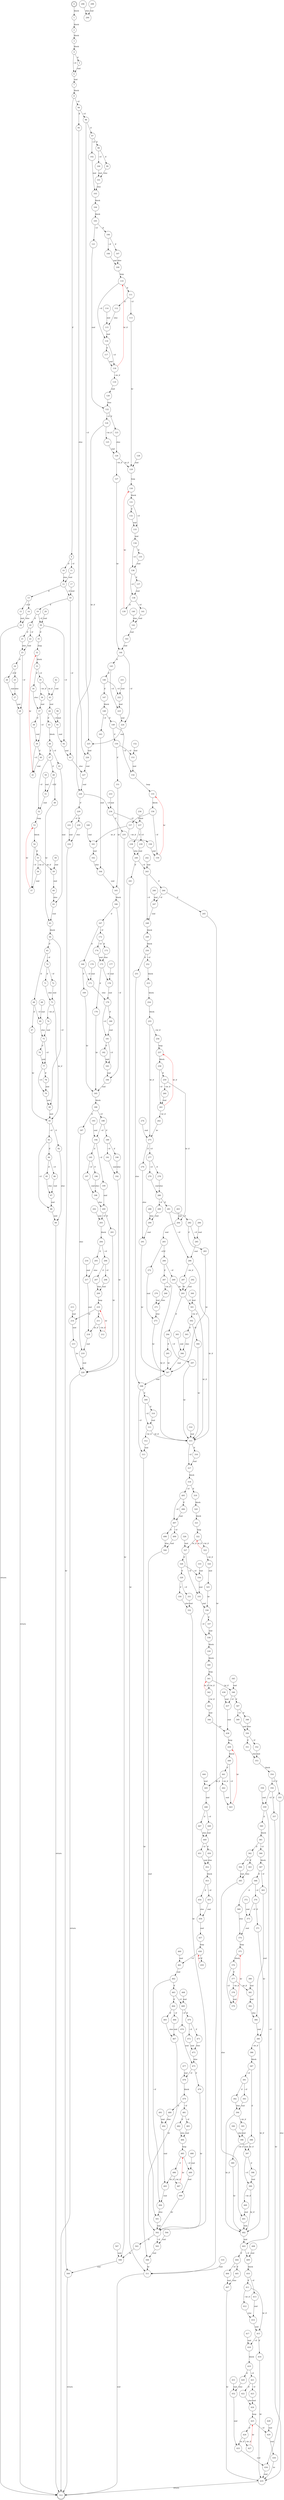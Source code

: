 digraph finite_state_machine {
    node [shape = doublecircle]; 0 512;
    node [shape = circle];
    0 -> 1[label = "block"];
    1 -> 2[label = "block"];
    2 -> 3[label = "block"];
    3 -> 4[label = "block"];
    4 -> 5[label = "if"];
    4 -> 6[label = "~if"];
    5 -> 6[label = "end"];
    6 -> 7[label = "end"];
    7 -> 8[label = "block"];
    8 -> 9[label = "if"];
    8 -> 94[label = "~if"];
    9 -> 10[label = "if"];
    9 -> 11[label = "~if"];
    10 -> 12[label = "else"];
    11 -> 12[label = "end"];
    12 -> 13[label = "if"];
    12 -> 18[label = "~if"];
    13 -> 14[label = "if"];
    13 -> 15[label = "~if"];
    14 -> 16[label = "else"];
    15 -> 16[label = "end"];
    16 -> 512[label = "return"];
    17 -> 18[label = "end"];
    18 -> 19[label = "if"];
    18 -> 93[label = "~if"];
    19 -> 20[label = "if"];
    19 -> 30[label = "~if"];
    20 -> 21[label = "if"];
    20 -> 22[label = "~if"];
    21 -> 23[label = "else"];
    22 -> 23[label = "end"];
    23 -> 24[label = "if"];
    23 -> 28[label = "~if"];
    24 -> 25[label = "if"];
    24 -> 26[label = "~if"];
    25 -> 27[label = "else"];
    26 -> 27[label = "end"];
    27 -> 28[label = "end"];
    28 -> 512[label = "return"];
    29 -> 30[label = "end"];
    30 -> 31[label = "if"];
    30 -> 92[label = "~if"];
    31 -> 32[label = "loop"];
    32 -> 33[label = "block"];
    33 -> 34[label = "if"];
    33 -> 35[label = "~if"];
    34 -> 37[label = "else"];
    35 -> 36[label = "~br_if"];
    35 -> 43[label = "br_if"];
    36 -> 37[label = "end"];
    37 -> 38[label = "if"];
    37 -> 39[label = "~if"];
    38 -> 39[label = "end"];
    39 -> 40[label = "if"];
    39 -> 41[label = "~if"];
    40 -> 41[label = "end"];
    41 -> 32[color="red" label = "br"];
    42 -> 43[label = "end"];
    43 -> 44[label = "end"];
    44 -> 45[label = "if"];
    44 -> 91[label = "~if"];
    45 -> 46[label = "block"];
    46 -> 47[label = "if"];
    46 -> 61[label = "~if"];
    47 -> 48[label = "if"];
    47 -> 52[label = "~if"];
    48 -> 49[label = "if"];
    48 -> 51[label = "~if"];
    49 -> 63[label = "br"];
    50 -> 51[label = "end"];
    51 -> 52[label = "end"];
    52 -> 53[label = "loop"];
    53 -> 54[label = "block"];
    54 -> 55[label = "if"];
    54 -> 57[label = "~if"];
    55 -> 56[label = "~br_if"];
    55 -> 59[label = "br_if"];
    56 -> 57[label = "end"];
    57 -> 53[color="red" label = "br"];
    58 -> 59[label = "end"];
    59 -> 60[label = "end"];
    60 -> 62[label = "else"];
    61 -> 62[label = "end"];
    62 -> 63[label = "end"];
    63 -> 64[label = "block"];
    64 -> 65[label = "if"];
    64 -> 80[label = "~if"];
    65 -> 66[label = "if"];
    65 -> 70[label = "~if"];
    66 -> 67[label = "if"];
    66 -> 69[label = "~if"];
    67 -> 81[label = "br"];
    68 -> 69[label = "end"];
    69 -> 75[label = "else"];
    70 -> 71[label = "if"];
    70 -> 72[label = "~if"];
    71 -> 73[label = "else"];
    72 -> 73[label = "end"];
    73 -> 74[label = "~br_if"];
    73 -> 81[label = "br_if"];
    74 -> 75[label = "end"];
    75 -> 76[label = "if"];
    75 -> 77[label = "~if"];
    76 -> 77[label = "end"];
    77 -> 78[label = "if"];
    77 -> 79[label = "~if"];
    78 -> 79[label = "end"];
    79 -> 80[label = "end"];
    80 -> 81[label = "end"];
    81 -> 82[label = "if"];
    81 -> 83[label = "~if"];
    82 -> 89[label = "else"];
    83 -> 84[label = "if"];
    83 -> 88[label = "~if"];
    84 -> 85[label = "if"];
    84 -> 86[label = "~if"];
    85 -> 87[label = "else"];
    86 -> 87[label = "end"];
    87 -> 88[label = "end"];
    88 -> 89[label = "end"];
    89 -> 512[label = "return"];
    90 -> 91[label = "end"];
    91 -> 92[label = "end"];
    92 -> 93[label = "end"];
    93 -> 227[label = "else"];
    94 -> 95[label = "if"];
    94 -> 96[label = "~if"];
    95 -> 226[label = "else"];
    96 -> 97[label = "if"];
    96 -> 225[label = "~if"];
    97 -> 98[label = "if"];
    97 -> 102[label = "~if"];
    98 -> 99[label = "if"];
    98 -> 100[label = "~if"];
    99 -> 101[label = "else"];
    100 -> 101[label = "end"];
    101 -> 103[label = "else"];
    102 -> 103[label = "end"];
    103 -> 104[label = "block"];
    104 -> 105[label = "block"];
    105 -> 106[label = "if"];
    105 -> 121[label = "~if"];
    106 -> 107[label = "if"];
    106 -> 108[label = "~if"];
    107 -> 109[label = "else"];
    108 -> 109[label = "end"];
    109 -> 110[label = "loop"];
    110 -> 111[label = "if"];
    110 -> 116[label = "~if"];
    111 -> 112[label = "if"];
    111 -> 113[label = "~if"];
    112 -> 115[label = "else"];
    113 -> 129[label = "br"];
    114 -> 115[label = "end"];
    115 -> 116[label = "end"];
    116 -> 117[label = "if"];
    116 -> 118[label = "~if"];
    117 -> 118[label = "end"];
    118 -> 119[label = "~br_if"];
    118 -> 110[color="red" label = "br_if"];
    119 -> 120[label = "end"];
    120 -> 122[label = "else"];
    121 -> 122[label = "end"];
    122 -> 123[label = "if"];
    122 -> 124[label = "~if"];
    123 -> 126[label = "else"];
    124 -> 125[label = "~br_if"];
    124 -> 228[label = "br_if"];
    125 -> 126[label = "end"];
    126 -> 127[label = "~br_if"];
    126 -> 129[label = "br_if"];
    127 -> 144[label = "br"];
    128 -> 129[label = "end"];
    129 -> 130[label = "loop"];
    130 -> 131[label = "block"];
    131 -> 132[label = "if"];
    131 -> 133[label = "~if"];
    132 -> 133[label = "end"];
    133 -> 134[label = "end"];
    134 -> 135[label = "if"];
    134 -> 136[label = "~if"];
    135 -> 136[label = "end"];
    136 -> 137[label = "if"];
    136 -> 138[label = "~if"];
    137 -> 138[label = "end"];
    138 -> 139[label = "if"];
    138 -> 141[label = "~if"];
    139 -> 130[color="red" label = "br"];
    140 -> 142[label = "else"];
    141 -> 142[label = "end"];
    142 -> 143[label = "end"];
    143 -> 144[label = "end"];
    144 -> 145[label = "if"];
    144 -> 224[label = "~if"];
    145 -> 146[label = "if"];
    145 -> 223[label = "~if"];
    146 -> 147[label = "if"];
    146 -> 222[label = "~if"];
    147 -> 148[label = "block"];
    148 -> 149[label = "if"];
    148 -> 163[label = "~if"];
    149 -> 150[label = "if"];
    149 -> 154[label = "~if"];
    150 -> 151[label = "if"];
    150 -> 153[label = "~if"];
    151 -> 165[label = "br"];
    152 -> 153[label = "end"];
    153 -> 154[label = "end"];
    154 -> 155[label = "loop"];
    155 -> 156[label = "block"];
    156 -> 157[label = "if"];
    156 -> 159[label = "~if"];
    157 -> 158[label = "~br_if"];
    157 -> 161[label = "br_if"];
    158 -> 159[label = "end"];
    159 -> 155[color="red" label = "br"];
    160 -> 161[label = "end"];
    161 -> 162[label = "end"];
    162 -> 164[label = "else"];
    163 -> 164[label = "end"];
    164 -> 165[label = "end"];
    165 -> 166[label = "block"];
    166 -> 167[label = "if"];
    166 -> 184[label = "~if"];
    167 -> 168[label = "if"];
    167 -> 172[label = "~if"];
    168 -> 169[label = "if"];
    168 -> 171[label = "~if"];
    169 -> 185[label = "br"];
    170 -> 171[label = "end"];
    171 -> 179[label = "else"];
    172 -> 173[label = "if"];
    172 -> 174[label = "~if"];
    173 -> 175[label = "else"];
    174 -> 175[label = "end"];
    175 -> 176[label = "if"];
    175 -> 178[label = "~if"];
    176 -> 185[label = "br"];
    177 -> 178[label = "end"];
    178 -> 179[label = "end"];
    179 -> 180[label = "if"];
    179 -> 181[label = "~if"];
    180 -> 181[label = "end"];
    181 -> 182[label = "if"];
    181 -> 183[label = "~if"];
    182 -> 183[label = "end"];
    183 -> 184[label = "end"];
    184 -> 185[label = "end"];
    185 -> 186[label = "block"];
    186 -> 187[label = "if"];
    186 -> 188[label = "~if"];
    187 -> 219[label = "else"];
    188 -> 189[label = "if"];
    188 -> 194[label = "~if"];
    189 -> 190[label = "if"];
    189 -> 191[label = "~if"];
    190 -> 192[label = "else"];
    191 -> 192[label = "end"];
    192 -> 220[label = "br"];
    193 -> 194[label = "end"];
    194 -> 195[label = "if"];
    194 -> 199[label = "~if"];
    195 -> 196[label = "if"];
    195 -> 197[label = "~if"];
    196 -> 198[label = "else"];
    197 -> 198[label = "end"];
    198 -> 200[label = "else"];
    199 -> 200[label = "end"];
    200 -> 201[label = "if"];
    200 -> 203[label = "~if"];
    201 -> 220[label = "br"];
    202 -> 203[label = "end"];
    203 -> 204[label = "block"];
    204 -> 205[label = "if"];
    204 -> 206[label = "~if"];
    205 -> 217[label = "else"];
    206 -> 207[label = "if"];
    206 -> 208[label = "~if"];
    207 -> 209[label = "else"];
    208 -> 209[label = "end"];
    209 -> 210[label = "loop"];
    210 -> 211[label = "if"];
    210 -> 214[label = "~if"];
    211 -> 212[label = "~br_if"];
    211 -> 218[label = "br_if"];
    212 -> 210[color="red" label = "br"];
    213 -> 214[label = "end"];
    214 -> 215[label = "end"];
    215 -> 220[label = "br"];
    216 -> 217[label = "end"];
    217 -> 218[label = "end"];
    218 -> 219[label = "end"];
    219 -> 220[label = "end"];
    220 -> 512[label = "return"];
    221 -> 222[label = "end"];
    222 -> 223[label = "end"];
    223 -> 224[label = "end"];
    224 -> 225[label = "end"];
    225 -> 226[label = "end"];
    226 -> 227[label = "end"];
    227 -> 228[label = "end"];
    228 -> 229[label = "if"];
    228 -> 234[label = "~if"];
    229 -> 230[label = "if"];
    229 -> 231[label = "~if"];
    230 -> 232[label = "else"];
    231 -> 232[label = "end"];
    232 -> 509[label = "br"];
    233 -> 234[label = "end"];
    234 -> 235[label = "if"];
    234 -> 237[label = "~if"];
    235 -> 508[label = "br"];
    236 -> 237[label = "end"];
    237 -> 238[label = "if"];
    237 -> 239[label = "~if"];
    238 -> 240[label = "else"];
    239 -> 240[label = "end"];
    240 -> 241[label = "if"];
    240 -> 243[label = "~if"];
    241 -> 511[label = "br"];
    242 -> 243[label = "end"];
    243 -> 244[label = "if"];
    243 -> 248[label = "~if"];
    244 -> 245[label = "if"];
    244 -> 247[label = "~if"];
    245 -> 511[label = "br"];
    246 -> 247[label = "end"];
    247 -> 248[label = "end"];
    248 -> 249[label = "block"];
    249 -> 250[label = "block"];
    250 -> 251[label = "if"];
    250 -> 252[label = "~if"];
    251 -> 308[label = "else"];
    252 -> 253[label = "block"];
    253 -> 254[label = "block"];
    254 -> 255[label = "block"];
    255 -> 256[label = "~br_if"];
    255 -> 275[label = "br_if"];
    256 -> 257[label = "loop"];
    257 -> 258[label = "block"];
    258 -> 259[label = "if"];
    258 -> 261[label = "~if"];
    259 -> 260[label = "~br_if"];
    259 -> 264[label = "br_if"];
    260 -> 261[label = "end"];
    261 -> 262[label = "~br_if"];
    261 -> 257[color="red" label = "br_if"];
    262 -> 275[label = "br"];
    263 -> 264[label = "end"];
    264 -> 265[label = "end"];
    265 -> 266[label = "if"];
    265 -> 272[label = "~if"];
    266 -> 267[label = "if"];
    266 -> 269[label = "~if"];
    267 -> 268[label = "~br_if"];
    267 -> 315[label = "br_if"];
    268 -> 271[label = "else"];
    269 -> 293[label = "br"];
    270 -> 271[label = "end"];
    271 -> 273[label = "else"];
    272 -> 273[label = "end"];
    273 -> 307[label = "br"];
    274 -> 275[label = "end"];
    275 -> 276[label = "if"];
    275 -> 277[label = "~if"];
    276 -> 291[label = "else"];
    277 -> 278[label = "if"];
    277 -> 279[label = "~if"];
    278 -> 280[label = "else"];
    279 -> 280[label = "end"];
    280 -> 281[label = "if"];
    280 -> 289[label = "~if"];
    281 -> 282[label = "if"];
    281 -> 286[label = "~if"];
    282 -> 283[label = "if"];
    282 -> 285[label = "~if"];
    283 -> 307[label = "br"];
    284 -> 285[label = "end"];
    285 -> 286[label = "end"];
    286 -> 287[label = "~br_if"];
    286 -> 315[label = "br_if"];
    287 -> 293[label = "br"];
    288 -> 290[label = "else"];
    289 -> 290[label = "end"];
    290 -> 291[label = "end"];
    291 -> 307[label = "br"];
    292 -> 293[label = "end"];
    293 -> 294[label = "if"];
    293 -> 301[label = "~if"];
    294 -> 295[label = "if"];
    294 -> 297[label = "~if"];
    295 -> 307[label = "br"];
    296 -> 299[label = "else"];
    297 -> 315[label = "br"];
    298 -> 299[label = "end"];
    300 -> 301[label = "end"];
    301 -> 302[label = "~br_if"];
    301 -> 315[label = "br_if"];
    302 -> 303[label = "if"];
    302 -> 304[label = "~if"];
    303 -> 306[label = "else"];
    304 -> 315[label = "br"];
    305 -> 306[label = "end"];
    306 -> 307[label = "end"];
    307 -> 308[label = "end"];
    308 -> 309[label = "if"];
    308 -> 313[label = "~if"];
    309 -> 310[label = "if"];
    309 -> 311[label = "~if"];
    310 -> 311[label = "end"];
    311 -> 312[label = "~br_if"];
    311 -> 315[label = "br_if"];
    312 -> 313[label = "end"];
    313 -> 506[label = "br"];
    314 -> 315[label = "end"];
    315 -> 316[label = "if"];
    315 -> 317[label = "~if"];
    316 -> 317[label = "end"];
    317 -> 318[label = "block"];
    318 -> 319[label = "if"];
    318 -> 495[label = "~if"];
    319 -> 320[label = "block"];
    320 -> 321[label = "block"];
    321 -> 322[label = "loop"];
    322 -> 323[label = "~br_if"];
    322 -> 327[label = "br_if"];
    323 -> 324[label = "~br_if"];
    323 -> 322[color="red" label = "br_if"];
    324 -> 325[label = "end"];
    325 -> 336[label = "br"];
    326 -> 327[label = "end"];
    327 -> 328[label = "if"];
    327 -> 335[label = "~if"];
    328 -> 329[label = "if"];
    328 -> 334[label = "~if"];
    329 -> 330[label = "if"];
    329 -> 331[label = "~if"];
    330 -> 332[label = "else"];
    331 -> 332[label = "end"];
    332 -> 502[label = "br"];
    333 -> 334[label = "end"];
    334 -> 335[label = "end"];
    335 -> 336[label = "end"];
    336 -> 337[label = "if"];
    336 -> 338[label = "~if"];
    337 -> 338[label = "end"];
    338 -> 339[label = "block"];
    339 -> 340[label = "block"];
    340 -> 341[label = "loop"];
    341 -> 342[label = "~br_if"];
    341 -> 346[label = "br_if"];
    342 -> 343[label = "~br_if"];
    342 -> 341[color="red" label = "br_if"];
    343 -> 344[label = "end"];
    344 -> 438[label = "br"];
    345 -> 346[label = "end"];
    346 -> 347[label = "if"];
    346 -> 437[label = "~if"];
    347 -> 348[label = "if"];
    347 -> 349[label = "~if"];
    348 -> 350[label = "else"];
    349 -> 350[label = "end"];
    350 -> 351[label = "if"];
    350 -> 352[label = "~if"];
    351 -> 353[label = "else"];
    352 -> 353[label = "end"];
    353 -> 354[label = "block"];
    354 -> 355[label = "if"];
    354 -> 356[label = "~if"];
    355 -> 434[label = "else"];
    356 -> 357[label = "if"];
    356 -> 359[label = "~if"];
    357 -> 435[label = "br"];
    358 -> 359[label = "end"];
    359 -> 360[label = "if"];
    359 -> 403[label = "~if"];
    360 -> 361[label = "block"];
    361 -> 362[label = "if"];
    361 -> 366[label = "~if"];
    362 -> 363[label = "if"];
    362 -> 364[label = "~if"];
    363 -> 365[label = "else"];
    364 -> 365[label = "end"];
    365 -> 401[label = "else"];
    366 -> 367[label = "block"];
    367 -> 368[label = "if"];
    367 -> 383[label = "~if"];
    368 -> 369[label = "if"];
    368 -> 370[label = "~if"];
    369 -> 374[label = "else"];
    370 -> 371[label = "if"];
    370 -> 373[label = "~if"];
    371 -> 385[label = "br"];
    372 -> 373[label = "end"];
    373 -> 374[label = "end"];
    374 -> 375[label = "loop"];
    375 -> 376[label = "block"];
    376 -> 377[label = "if"];
    376 -> 379[label = "~if"];
    377 -> 378[label = "~br_if"];
    377 -> 381[label = "br_if"];
    378 -> 379[label = "end"];
    379 -> 375[color="red" label = "br"];
    380 -> 381[label = "end"];
    381 -> 382[label = "end"];
    382 -> 384[label = "else"];
    383 -> 384[label = "end"];
    384 -> 385[label = "end"];
    385 -> 386[label = "~br_if"];
    385 -> 402[label = "br_if"];
    386 -> 387[label = "block"];
    387 -> 388[label = "if"];
    387 -> 391[label = "~if"];
    388 -> 389[label = "~br_if"];
    388 -> 397[label = "br_if"];
    389 -> 402[label = "br"];
    390 -> 396[label = "else"];
    391 -> 392[label = "if"];
    391 -> 393[label = "~if"];
    392 -> 394[label = "else"];
    393 -> 394[label = "end"];
    394 -> 395[label = "~br_if"];
    394 -> 402[label = "br_if"];
    395 -> 396[label = "end"];
    396 -> 397[label = "end"];
    397 -> 398[label = "if"];
    397 -> 399[label = "~if"];
    398 -> 399[label = "end"];
    399 -> 400[label = "~br_if"];
    399 -> 402[label = "br_if"];
    400 -> 401[label = "end"];
    401 -> 402[label = "end"];
    402 -> 403[label = "end"];
    403 -> 404[label = "if"];
    403 -> 409[label = "~if"];
    404 -> 405[label = "if"];
    404 -> 406[label = "~if"];
    405 -> 407[label = "else"];
    406 -> 407[label = "end"];
    407 -> 435[label = "br"];
    408 -> 409[label = "end"];
    409 -> 410[label = "block"];
    410 -> 411[label = "if"];
    410 -> 413[label = "~if"];
    411 -> 412[label = "~br_if"];
    411 -> 415[label = "br_if"];
    412 -> 414[label = "else"];
    413 -> 414[label = "end"];
    414 -> 415[label = "end"];
    415 -> 416[label = "if"];
    415 -> 418[label = "~if"];
    416 -> 435[label = "br"];
    417 -> 418[label = "end"];
    418 -> 419[label = "block"];
    419 -> 420[label = "if"];
    419 -> 421[label = "~if"];
    420 -> 432[label = "else"];
    421 -> 422[label = "if"];
    421 -> 423[label = "~if"];
    422 -> 424[label = "else"];
    423 -> 424[label = "end"];
    424 -> 425[label = "loop"];
    425 -> 426[label = "if"];
    425 -> 429[label = "~if"];
    426 -> 427[label = "~br_if"];
    426 -> 433[label = "br_if"];
    427 -> 425[color="red" label = "br"];
    428 -> 429[label = "end"];
    429 -> 430[label = "end"];
    430 -> 435[label = "br"];
    431 -> 432[label = "end"];
    432 -> 433[label = "end"];
    433 -> 434[label = "end"];
    434 -> 435[label = "end"];
    435 -> 512[label = "return"];
    436 -> 437[label = "end"];
    437 -> 438[label = "end"];
    438 -> 439[label = "loop"];
    439 -> 440[label = "block"];
    440 -> 441[label = "if"];
    440 -> 443[label = "~if"];
    441 -> 442[label = "~br_if"];
    441 -> 445[label = "br_if"];
    442 -> 443[label = "end"];
    443 -> 439[color="red" label = "br"];
    444 -> 445[label = "end"];
    445 -> 446[label = "end"];
    446 -> 447[label = "if"];
    446 -> 448[label = "~if"];
    447 -> 449[label = "else"];
    448 -> 449[label = "end"];
    449 -> 450[label = "if"];
    449 -> 451[label = "~if"];
    450 -> 452[label = "else"];
    451 -> 452[label = "end"];
    452 -> 453[label = "block"];
    453 -> 454[label = "if"];
    453 -> 455[label = "~if"];
    454 -> 456[label = "else"];
    455 -> 456[label = "end"];
    456 -> 457[label = "end"];
    457 -> 458[label = "loop"];
    458 -> 459[label = "if"];
    458 -> 461[label = "~if"];
    459 -> 458[color="red" label = "br"];
    460 -> 461[label = "end"];
    461 -> 462[label = "end"];
    462 -> 463[label = "if"];
    462 -> 494[label = "~if"];
    463 -> 464[label = "if"];
    463 -> 469[label = "~if"];
    464 -> 465[label = "if"];
    464 -> 466[label = "~if"];
    465 -> 467[label = "else"];
    466 -> 467[label = "end"];
    467 -> 502[label = "br"];
    468 -> 469[label = "end"];
    469 -> 470[label = "if"];
    469 -> 474[label = "~if"];
    470 -> 471[label = "if"];
    470 -> 472[label = "~if"];
    471 -> 473[label = "else"];
    472 -> 473[label = "end"];
    473 -> 475[label = "else"];
    474 -> 475[label = "end"];
    475 -> 476[label = "if"];
    475 -> 478[label = "~if"];
    476 -> 502[label = "br"];
    477 -> 478[label = "end"];
    478 -> 479[label = "block"];
    479 -> 480[label = "if"];
    479 -> 481[label = "~if"];
    480 -> 492[label = "else"];
    481 -> 482[label = "if"];
    481 -> 483[label = "~if"];
    482 -> 484[label = "else"];
    483 -> 484[label = "end"];
    484 -> 485[label = "loop"];
    485 -> 486[label = "if"];
    485 -> 489[label = "~if"];
    486 -> 487[label = "~br_if"];
    486 -> 493[label = "br_if"];
    487 -> 485[color="red" label = "br"];
    488 -> 489[label = "end"];
    489 -> 490[label = "end"];
    490 -> 502[label = "br"];
    491 -> 492[label = "end"];
    492 -> 493[label = "end"];
    493 -> 494[label = "end"];
    494 -> 501[label = "else"];
    495 -> 496[label = "if"];
    495 -> 497[label = "~if"];
    496 -> 497[label = "end"];
    497 -> 498[label = "if"];
    497 -> 499[label = "~if"];
    498 -> 500[label = "else"];
    499 -> 500[label = "end"];
    500 -> 501[label = "end"];
    501 -> 502[label = "end"];
    502 -> 503[label = "if"];
    502 -> 505[label = "~if"];
    503 -> 508[label = "br"];
    504 -> 505[label = "end"];
    505 -> 506[label = "end"];
    506 -> 511[label = "br"];
    507 -> 508[label = "end"];
    508 -> 509[label = "end"];
    509 -> 512[label = "return"];
    510 -> 511[label = "end"];
    511 -> 512[label = "end"];
}
